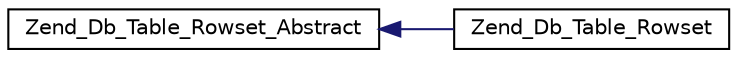 digraph G
{
  edge [fontname="Helvetica",fontsize="10",labelfontname="Helvetica",labelfontsize="10"];
  node [fontname="Helvetica",fontsize="10",shape=record];
  rankdir="LR";
  Node1 [label="Zend_Db_Table_Rowset_Abstract",height=0.2,width=0.4,color="black", fillcolor="white", style="filled",URL="$class_zend___db___table___rowset___abstract.html"];
  Node1 -> Node2 [dir="back",color="midnightblue",fontsize="10",style="solid",fontname="Helvetica"];
  Node2 [label="Zend_Db_Table_Rowset",height=0.2,width=0.4,color="black", fillcolor="white", style="filled",URL="$class_zend___db___table___rowset.html"];
}
